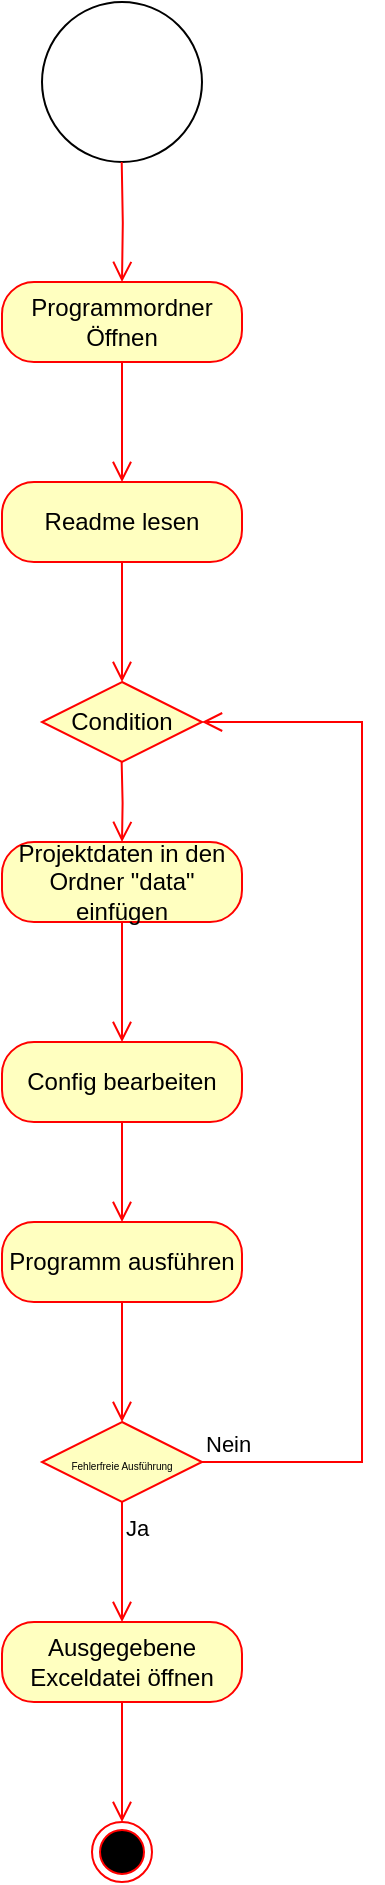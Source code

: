 <mxfile version="24.2.5" type="github">
  <diagram name="Seite-1" id="ul-EPjXBJoTfH6MpXFbR">
    <mxGraphModel dx="1426" dy="793" grid="1" gridSize="10" guides="1" tooltips="1" connect="1" arrows="1" fold="1" page="1" pageScale="1" pageWidth="827" pageHeight="1169" math="0" shadow="0">
      <root>
        <mxCell id="0" />
        <mxCell id="1" parent="0" />
        <mxCell id="-Y6QigKZNKV17Vs2UOv6-1" value="" style="ellipse;whiteSpace=wrap;html=1;aspect=fixed;fillColor=default;" vertex="1" parent="1">
          <mxGeometry x="80" y="40" width="80" height="80" as="geometry" />
        </mxCell>
        <mxCell id="-Y6QigKZNKV17Vs2UOv6-2" value="Programmordner Öffnen" style="rounded=1;whiteSpace=wrap;html=1;arcSize=40;fontColor=#000000;fillColor=#ffffc0;strokeColor=#ff0000;" vertex="1" parent="1">
          <mxGeometry x="60" y="180" width="120" height="40" as="geometry" />
        </mxCell>
        <mxCell id="-Y6QigKZNKV17Vs2UOv6-3" value="" style="edgeStyle=orthogonalEdgeStyle;html=1;verticalAlign=bottom;endArrow=open;endSize=8;strokeColor=#ff0000;rounded=0;" edge="1" source="-Y6QigKZNKV17Vs2UOv6-2" parent="1">
          <mxGeometry relative="1" as="geometry">
            <mxPoint x="120" y="280" as="targetPoint" />
          </mxGeometry>
        </mxCell>
        <mxCell id="-Y6QigKZNKV17Vs2UOv6-7" value="" style="edgeStyle=orthogonalEdgeStyle;html=1;verticalAlign=bottom;endArrow=open;endSize=8;strokeColor=#ff0000;rounded=0;entryX=0.5;entryY=0;entryDx=0;entryDy=0;" edge="1" parent="1" target="-Y6QigKZNKV17Vs2UOv6-2">
          <mxGeometry relative="1" as="geometry">
            <mxPoint x="119.86" y="170" as="targetPoint" />
            <mxPoint x="119.86" y="120" as="sourcePoint" />
          </mxGeometry>
        </mxCell>
        <mxCell id="-Y6QigKZNKV17Vs2UOv6-8" value="Readme lesen" style="rounded=1;whiteSpace=wrap;html=1;arcSize=40;fontColor=#000000;fillColor=#ffffc0;strokeColor=#ff0000;" vertex="1" parent="1">
          <mxGeometry x="60" y="280" width="120" height="40" as="geometry" />
        </mxCell>
        <mxCell id="-Y6QigKZNKV17Vs2UOv6-9" value="" style="edgeStyle=orthogonalEdgeStyle;html=1;verticalAlign=bottom;endArrow=open;endSize=8;strokeColor=#ff0000;rounded=0;" edge="1" source="-Y6QigKZNKV17Vs2UOv6-8" parent="1">
          <mxGeometry relative="1" as="geometry">
            <mxPoint x="120" y="380" as="targetPoint" />
          </mxGeometry>
        </mxCell>
        <mxCell id="-Y6QigKZNKV17Vs2UOv6-10" value="Config bearbeiten" style="rounded=1;whiteSpace=wrap;html=1;arcSize=40;fontColor=#000000;fillColor=#ffffc0;strokeColor=#ff0000;" vertex="1" parent="1">
          <mxGeometry x="60" y="560" width="120" height="40" as="geometry" />
        </mxCell>
        <mxCell id="-Y6QigKZNKV17Vs2UOv6-11" value="" style="edgeStyle=orthogonalEdgeStyle;html=1;verticalAlign=bottom;endArrow=open;endSize=8;strokeColor=#ff0000;rounded=0;" edge="1" source="-Y6QigKZNKV17Vs2UOv6-10" parent="1">
          <mxGeometry relative="1" as="geometry">
            <mxPoint x="120" y="650" as="targetPoint" />
          </mxGeometry>
        </mxCell>
        <mxCell id="-Y6QigKZNKV17Vs2UOv6-12" value="Projektdaten in den Ordner &quot;data&quot; einfügen" style="rounded=1;whiteSpace=wrap;html=1;arcSize=40;fontColor=#000000;fillColor=#ffffc0;strokeColor=#ff0000;" vertex="1" parent="1">
          <mxGeometry x="60" y="460" width="120" height="40" as="geometry" />
        </mxCell>
        <mxCell id="-Y6QigKZNKV17Vs2UOv6-13" value="" style="edgeStyle=orthogonalEdgeStyle;html=1;verticalAlign=bottom;endArrow=open;endSize=8;strokeColor=#ff0000;rounded=0;" edge="1" source="-Y6QigKZNKV17Vs2UOv6-12" parent="1">
          <mxGeometry relative="1" as="geometry">
            <mxPoint x="120" y="560" as="targetPoint" />
          </mxGeometry>
        </mxCell>
        <mxCell id="-Y6QigKZNKV17Vs2UOv6-14" value="Programm ausführen" style="rounded=1;whiteSpace=wrap;html=1;arcSize=40;fontColor=#000000;fillColor=#ffffc0;strokeColor=#ff0000;" vertex="1" parent="1">
          <mxGeometry x="60" y="650" width="120" height="40" as="geometry" />
        </mxCell>
        <mxCell id="-Y6QigKZNKV17Vs2UOv6-15" value="" style="edgeStyle=orthogonalEdgeStyle;html=1;verticalAlign=bottom;endArrow=open;endSize=8;strokeColor=#ff0000;rounded=0;" edge="1" source="-Y6QigKZNKV17Vs2UOv6-14" parent="1">
          <mxGeometry relative="1" as="geometry">
            <mxPoint x="120" y="750" as="targetPoint" />
          </mxGeometry>
        </mxCell>
        <mxCell id="-Y6QigKZNKV17Vs2UOv6-16" value="&lt;font style=&quot;font-size: 5px;&quot;&gt;Fehlerfreie Ausführung&lt;/font&gt;" style="rhombus;whiteSpace=wrap;html=1;fontColor=#000000;fillColor=#ffffc0;strokeColor=#ff0000;" vertex="1" parent="1">
          <mxGeometry x="80" y="750" width="80" height="40" as="geometry" />
        </mxCell>
        <mxCell id="-Y6QigKZNKV17Vs2UOv6-17" value="Nein" style="edgeStyle=orthogonalEdgeStyle;html=1;align=left;verticalAlign=bottom;endArrow=open;endSize=8;strokeColor=#ff0000;rounded=0;entryX=1;entryY=0.5;entryDx=0;entryDy=0;exitX=1;exitY=0.5;exitDx=0;exitDy=0;" edge="1" source="-Y6QigKZNKV17Vs2UOv6-16" parent="1" target="-Y6QigKZNKV17Vs2UOv6-22">
          <mxGeometry x="-1" relative="1" as="geometry">
            <mxPoint x="229.97" y="480" as="targetPoint" />
            <mxPoint x="189.999" y="830.014" as="sourcePoint" />
            <Array as="points">
              <mxPoint x="240" y="770" />
              <mxPoint x="240" y="400" />
            </Array>
          </mxGeometry>
        </mxCell>
        <mxCell id="-Y6QigKZNKV17Vs2UOv6-18" value="Ja" style="edgeStyle=orthogonalEdgeStyle;html=1;align=left;verticalAlign=top;endArrow=open;endSize=8;strokeColor=#ff0000;rounded=0;" edge="1" source="-Y6QigKZNKV17Vs2UOv6-16" parent="1">
          <mxGeometry x="-1" relative="1" as="geometry">
            <mxPoint x="120" y="850" as="targetPoint" />
          </mxGeometry>
        </mxCell>
        <mxCell id="-Y6QigKZNKV17Vs2UOv6-19" value="Ausgegebene Exceldatei öffnen" style="rounded=1;whiteSpace=wrap;html=1;arcSize=40;fontColor=#000000;fillColor=#ffffc0;strokeColor=#ff0000;" vertex="1" parent="1">
          <mxGeometry x="60" y="850" width="120" height="40" as="geometry" />
        </mxCell>
        <mxCell id="-Y6QigKZNKV17Vs2UOv6-20" value="" style="edgeStyle=orthogonalEdgeStyle;html=1;verticalAlign=bottom;endArrow=open;endSize=8;strokeColor=#ff0000;rounded=0;" edge="1" source="-Y6QigKZNKV17Vs2UOv6-19" parent="1">
          <mxGeometry relative="1" as="geometry">
            <mxPoint x="120" y="950" as="targetPoint" />
          </mxGeometry>
        </mxCell>
        <mxCell id="-Y6QigKZNKV17Vs2UOv6-21" value="" style="ellipse;html=1;shape=endState;fillColor=#000000;strokeColor=#ff0000;" vertex="1" parent="1">
          <mxGeometry x="105" y="950" width="30" height="30" as="geometry" />
        </mxCell>
        <mxCell id="-Y6QigKZNKV17Vs2UOv6-22" value="Condition" style="rhombus;whiteSpace=wrap;html=1;fontColor=#000000;fillColor=#ffffc0;strokeColor=#ff0000;" vertex="1" parent="1">
          <mxGeometry x="80" y="380" width="80" height="40" as="geometry" />
        </mxCell>
        <mxCell id="-Y6QigKZNKV17Vs2UOv6-25" value="" style="edgeStyle=orthogonalEdgeStyle;html=1;verticalAlign=bottom;endArrow=open;endSize=8;strokeColor=#ff0000;rounded=0;entryX=0.5;entryY=0;entryDx=0;entryDy=0;" edge="1" parent="1" target="-Y6QigKZNKV17Vs2UOv6-12">
          <mxGeometry relative="1" as="geometry">
            <mxPoint x="119.83" y="450" as="targetPoint" />
            <mxPoint x="119.83" y="420" as="sourcePoint" />
            <Array as="points" />
          </mxGeometry>
        </mxCell>
      </root>
    </mxGraphModel>
  </diagram>
</mxfile>
